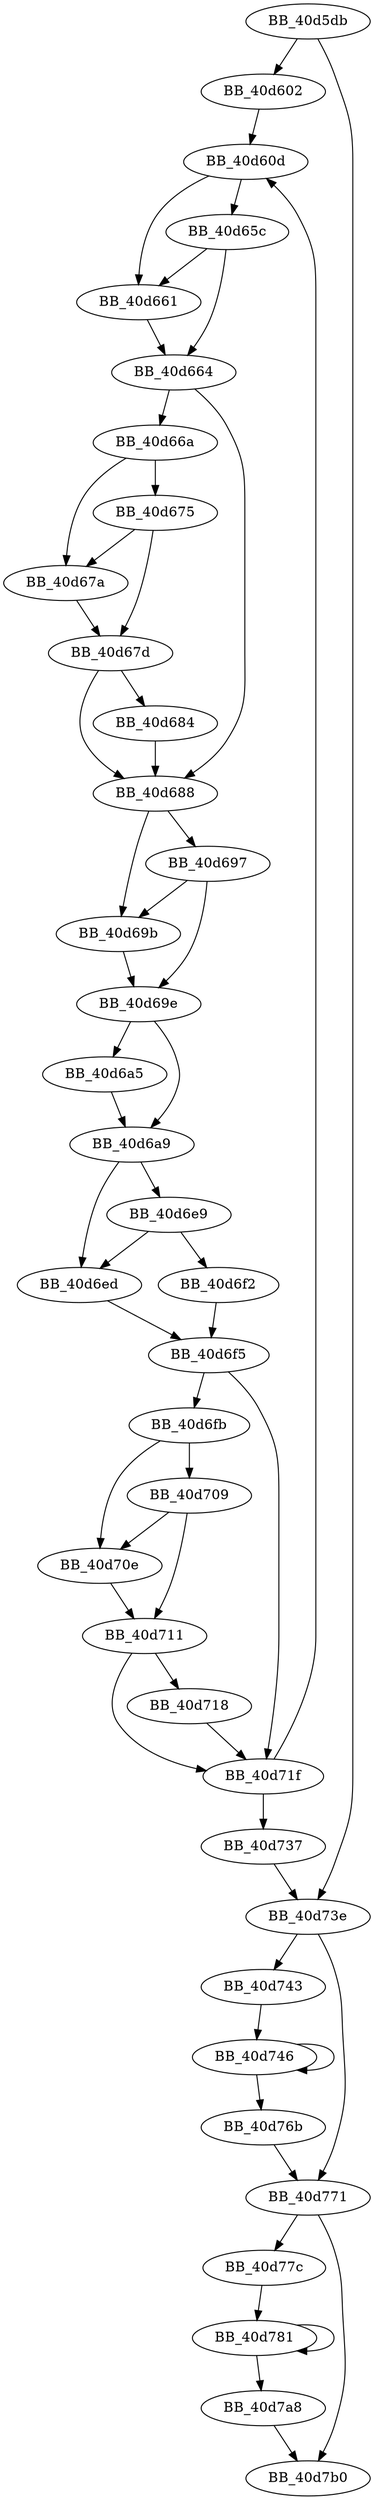 DiGraph ___mtold12{
BB_40d5db->BB_40d602
BB_40d5db->BB_40d73e
BB_40d602->BB_40d60d
BB_40d60d->BB_40d65c
BB_40d60d->BB_40d661
BB_40d65c->BB_40d661
BB_40d65c->BB_40d664
BB_40d661->BB_40d664
BB_40d664->BB_40d66a
BB_40d664->BB_40d688
BB_40d66a->BB_40d675
BB_40d66a->BB_40d67a
BB_40d675->BB_40d67a
BB_40d675->BB_40d67d
BB_40d67a->BB_40d67d
BB_40d67d->BB_40d684
BB_40d67d->BB_40d688
BB_40d684->BB_40d688
BB_40d688->BB_40d697
BB_40d688->BB_40d69b
BB_40d697->BB_40d69b
BB_40d697->BB_40d69e
BB_40d69b->BB_40d69e
BB_40d69e->BB_40d6a5
BB_40d69e->BB_40d6a9
BB_40d6a5->BB_40d6a9
BB_40d6a9->BB_40d6e9
BB_40d6a9->BB_40d6ed
BB_40d6e9->BB_40d6ed
BB_40d6e9->BB_40d6f2
BB_40d6ed->BB_40d6f5
BB_40d6f2->BB_40d6f5
BB_40d6f5->BB_40d6fb
BB_40d6f5->BB_40d71f
BB_40d6fb->BB_40d709
BB_40d6fb->BB_40d70e
BB_40d709->BB_40d70e
BB_40d709->BB_40d711
BB_40d70e->BB_40d711
BB_40d711->BB_40d718
BB_40d711->BB_40d71f
BB_40d718->BB_40d71f
BB_40d71f->BB_40d60d
BB_40d71f->BB_40d737
BB_40d737->BB_40d73e
BB_40d73e->BB_40d743
BB_40d73e->BB_40d771
BB_40d743->BB_40d746
BB_40d746->BB_40d746
BB_40d746->BB_40d76b
BB_40d76b->BB_40d771
BB_40d771->BB_40d77c
BB_40d771->BB_40d7b0
BB_40d77c->BB_40d781
BB_40d781->BB_40d781
BB_40d781->BB_40d7a8
BB_40d7a8->BB_40d7b0
}
